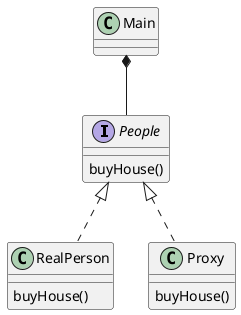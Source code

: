 @startuml

interface People{
buyHouse()
}

class RealPerson{
buyHouse()
}
class Proxy{
buyHouse()
}

People <|.. RealPerson
People <|.. Proxy

Main*--People

@enduml
